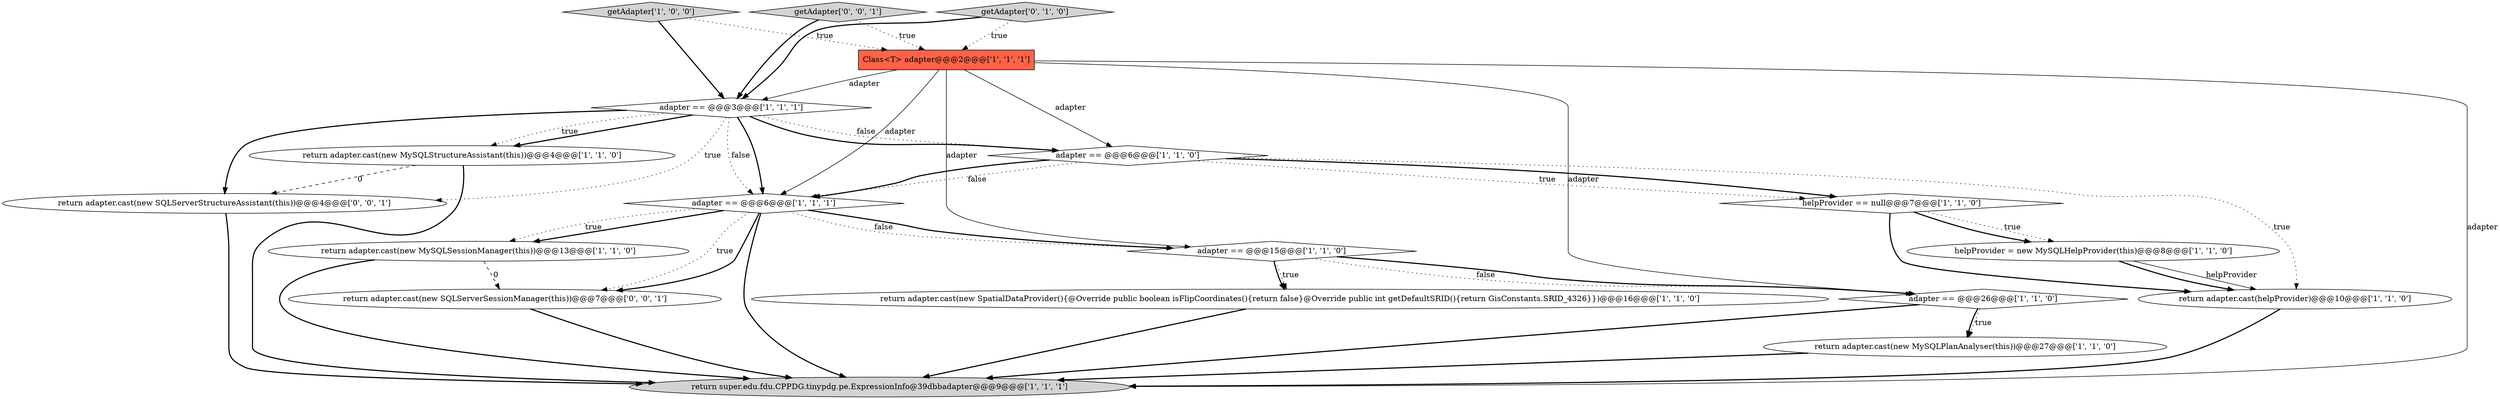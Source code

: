 digraph {
8 [style = filled, label = "adapter == @@@26@@@['1', '1', '0']", fillcolor = white, shape = diamond image = "AAA0AAABBB1BBB"];
13 [style = filled, label = "return adapter.cast(new MySQLStructureAssistant(this))@@@4@@@['1', '1', '0']", fillcolor = white, shape = ellipse image = "AAA0AAABBB1BBB"];
3 [style = filled, label = "adapter == @@@6@@@['1', '1', '0']", fillcolor = white, shape = diamond image = "AAA0AAABBB1BBB"];
12 [style = filled, label = "return super.edu.fdu.CPPDG.tinypdg.pe.ExpressionInfo@39dbbadapter@@@9@@@['1', '1', '1']", fillcolor = lightgray, shape = ellipse image = "AAA0AAABBB1BBB"];
6 [style = filled, label = "adapter == @@@3@@@['1', '1', '1']", fillcolor = white, shape = diamond image = "AAA0AAABBB1BBB"];
18 [style = filled, label = "return adapter.cast(new SQLServerStructureAssistant(this))@@@4@@@['0', '0', '1']", fillcolor = white, shape = ellipse image = "AAA0AAABBB3BBB"];
2 [style = filled, label = "adapter == @@@15@@@['1', '1', '0']", fillcolor = white, shape = diamond image = "AAA0AAABBB1BBB"];
11 [style = filled, label = "return adapter.cast(new SpatialDataProvider(){@Override public boolean isFlipCoordinates(){return false}@Override public int getDefaultSRID(){return GisConstants.SRID_4326}})@@@16@@@['1', '1', '0']", fillcolor = white, shape = ellipse image = "AAA0AAABBB1BBB"];
10 [style = filled, label = "helpProvider = new MySQLHelpProvider(this)@@@8@@@['1', '1', '0']", fillcolor = white, shape = ellipse image = "AAA0AAABBB1BBB"];
14 [style = filled, label = "Class<T> adapter@@@2@@@['1', '1', '1']", fillcolor = tomato, shape = box image = "AAA0AAABBB1BBB"];
5 [style = filled, label = "getAdapter['1', '0', '0']", fillcolor = lightgray, shape = diamond image = "AAA0AAABBB1BBB"];
7 [style = filled, label = "return adapter.cast(helpProvider)@@@10@@@['1', '1', '0']", fillcolor = white, shape = ellipse image = "AAA0AAABBB1BBB"];
16 [style = filled, label = "return adapter.cast(new SQLServerSessionManager(this))@@@7@@@['0', '0', '1']", fillcolor = white, shape = ellipse image = "AAA0AAABBB3BBB"];
15 [style = filled, label = "getAdapter['0', '1', '0']", fillcolor = lightgray, shape = diamond image = "AAA0AAABBB2BBB"];
4 [style = filled, label = "return adapter.cast(new MySQLSessionManager(this))@@@13@@@['1', '1', '0']", fillcolor = white, shape = ellipse image = "AAA0AAABBB1BBB"];
9 [style = filled, label = "helpProvider == null@@@7@@@['1', '1', '0']", fillcolor = white, shape = diamond image = "AAA0AAABBB1BBB"];
1 [style = filled, label = "return adapter.cast(new MySQLPlanAnalyser(this))@@@27@@@['1', '1', '0']", fillcolor = white, shape = ellipse image = "AAA0AAABBB1BBB"];
0 [style = filled, label = "adapter == @@@6@@@['1', '1', '1']", fillcolor = white, shape = diamond image = "AAA0AAABBB1BBB"];
17 [style = filled, label = "getAdapter['0', '0', '1']", fillcolor = lightgray, shape = diamond image = "AAA0AAABBB3BBB"];
5->14 [style = dotted, label="true"];
2->11 [style = dotted, label="true"];
0->16 [style = dotted, label="true"];
10->7 [style = solid, label="helpProvider"];
6->18 [style = bold, label=""];
13->18 [style = dashed, label="0"];
14->3 [style = solid, label="adapter"];
17->14 [style = dotted, label="true"];
0->4 [style = bold, label=""];
11->12 [style = bold, label=""];
14->6 [style = solid, label="adapter"];
8->12 [style = bold, label=""];
0->2 [style = dotted, label="false"];
2->11 [style = bold, label=""];
3->0 [style = dotted, label="false"];
1->12 [style = bold, label=""];
6->0 [style = bold, label=""];
4->16 [style = dashed, label="0"];
2->8 [style = dotted, label="false"];
6->13 [style = bold, label=""];
6->3 [style = dotted, label="false"];
15->6 [style = bold, label=""];
9->10 [style = dotted, label="true"];
2->8 [style = bold, label=""];
14->12 [style = solid, label="adapter"];
8->1 [style = bold, label=""];
6->13 [style = dotted, label="true"];
16->12 [style = bold, label=""];
13->12 [style = bold, label=""];
10->7 [style = bold, label=""];
7->12 [style = bold, label=""];
0->16 [style = bold, label=""];
0->12 [style = bold, label=""];
17->6 [style = bold, label=""];
3->0 [style = bold, label=""];
3->9 [style = bold, label=""];
6->3 [style = bold, label=""];
14->0 [style = solid, label="adapter"];
4->12 [style = bold, label=""];
6->18 [style = dotted, label="true"];
14->8 [style = solid, label="adapter"];
9->10 [style = bold, label=""];
6->0 [style = dotted, label="false"];
3->7 [style = dotted, label="true"];
0->4 [style = dotted, label="true"];
0->2 [style = bold, label=""];
15->14 [style = dotted, label="true"];
18->12 [style = bold, label=""];
3->9 [style = dotted, label="true"];
8->1 [style = dotted, label="true"];
5->6 [style = bold, label=""];
14->2 [style = solid, label="adapter"];
9->7 [style = bold, label=""];
}
